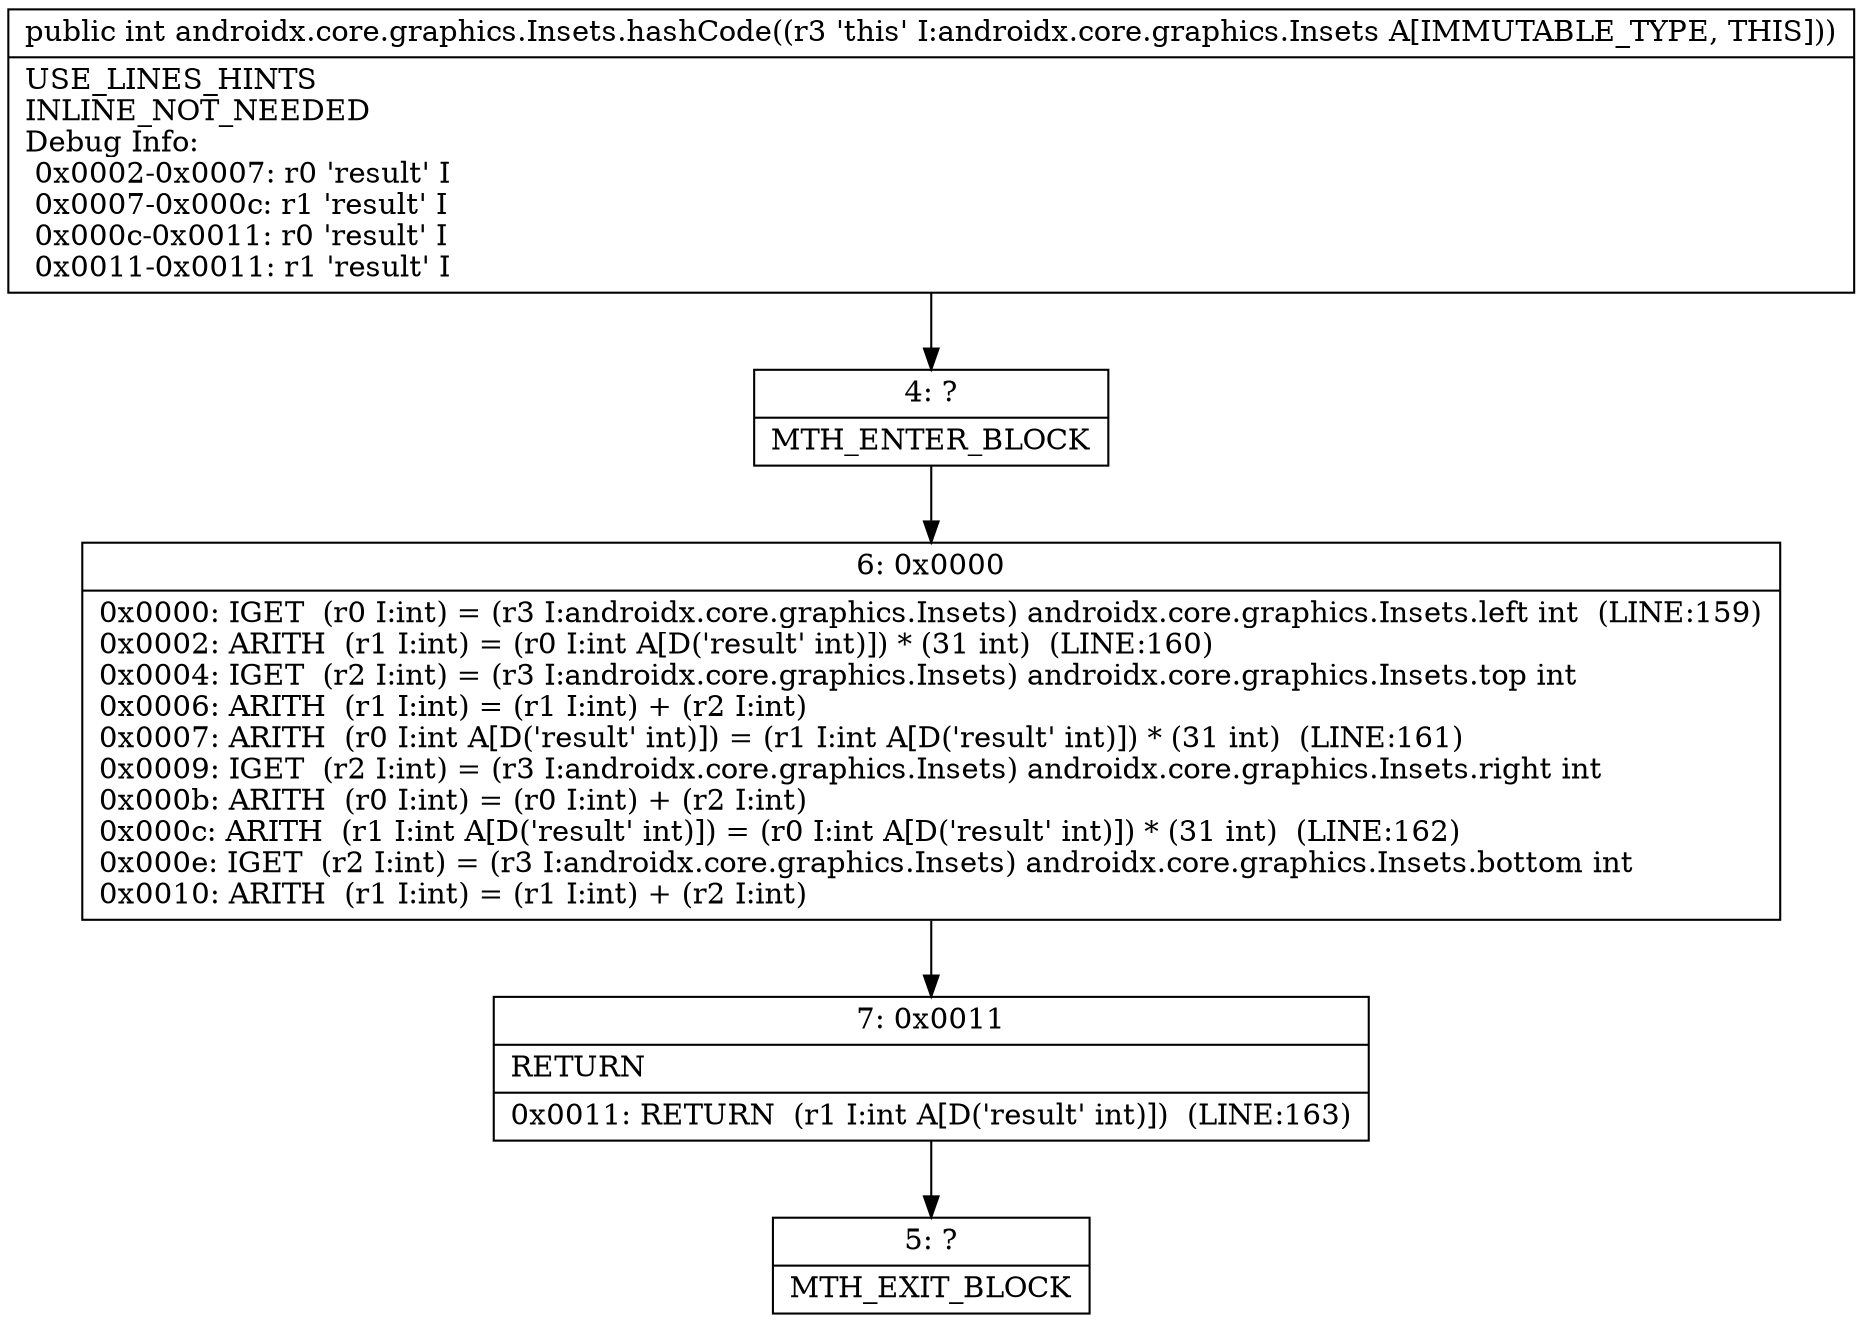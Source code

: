 digraph "CFG forandroidx.core.graphics.Insets.hashCode()I" {
Node_4 [shape=record,label="{4\:\ ?|MTH_ENTER_BLOCK\l}"];
Node_6 [shape=record,label="{6\:\ 0x0000|0x0000: IGET  (r0 I:int) = (r3 I:androidx.core.graphics.Insets) androidx.core.graphics.Insets.left int  (LINE:159)\l0x0002: ARITH  (r1 I:int) = (r0 I:int A[D('result' int)]) * (31 int)  (LINE:160)\l0x0004: IGET  (r2 I:int) = (r3 I:androidx.core.graphics.Insets) androidx.core.graphics.Insets.top int \l0x0006: ARITH  (r1 I:int) = (r1 I:int) + (r2 I:int) \l0x0007: ARITH  (r0 I:int A[D('result' int)]) = (r1 I:int A[D('result' int)]) * (31 int)  (LINE:161)\l0x0009: IGET  (r2 I:int) = (r3 I:androidx.core.graphics.Insets) androidx.core.graphics.Insets.right int \l0x000b: ARITH  (r0 I:int) = (r0 I:int) + (r2 I:int) \l0x000c: ARITH  (r1 I:int A[D('result' int)]) = (r0 I:int A[D('result' int)]) * (31 int)  (LINE:162)\l0x000e: IGET  (r2 I:int) = (r3 I:androidx.core.graphics.Insets) androidx.core.graphics.Insets.bottom int \l0x0010: ARITH  (r1 I:int) = (r1 I:int) + (r2 I:int) \l}"];
Node_7 [shape=record,label="{7\:\ 0x0011|RETURN\l|0x0011: RETURN  (r1 I:int A[D('result' int)])  (LINE:163)\l}"];
Node_5 [shape=record,label="{5\:\ ?|MTH_EXIT_BLOCK\l}"];
MethodNode[shape=record,label="{public int androidx.core.graphics.Insets.hashCode((r3 'this' I:androidx.core.graphics.Insets A[IMMUTABLE_TYPE, THIS]))  | USE_LINES_HINTS\lINLINE_NOT_NEEDED\lDebug Info:\l  0x0002\-0x0007: r0 'result' I\l  0x0007\-0x000c: r1 'result' I\l  0x000c\-0x0011: r0 'result' I\l  0x0011\-0x0011: r1 'result' I\l}"];
MethodNode -> Node_4;Node_4 -> Node_6;
Node_6 -> Node_7;
Node_7 -> Node_5;
}

